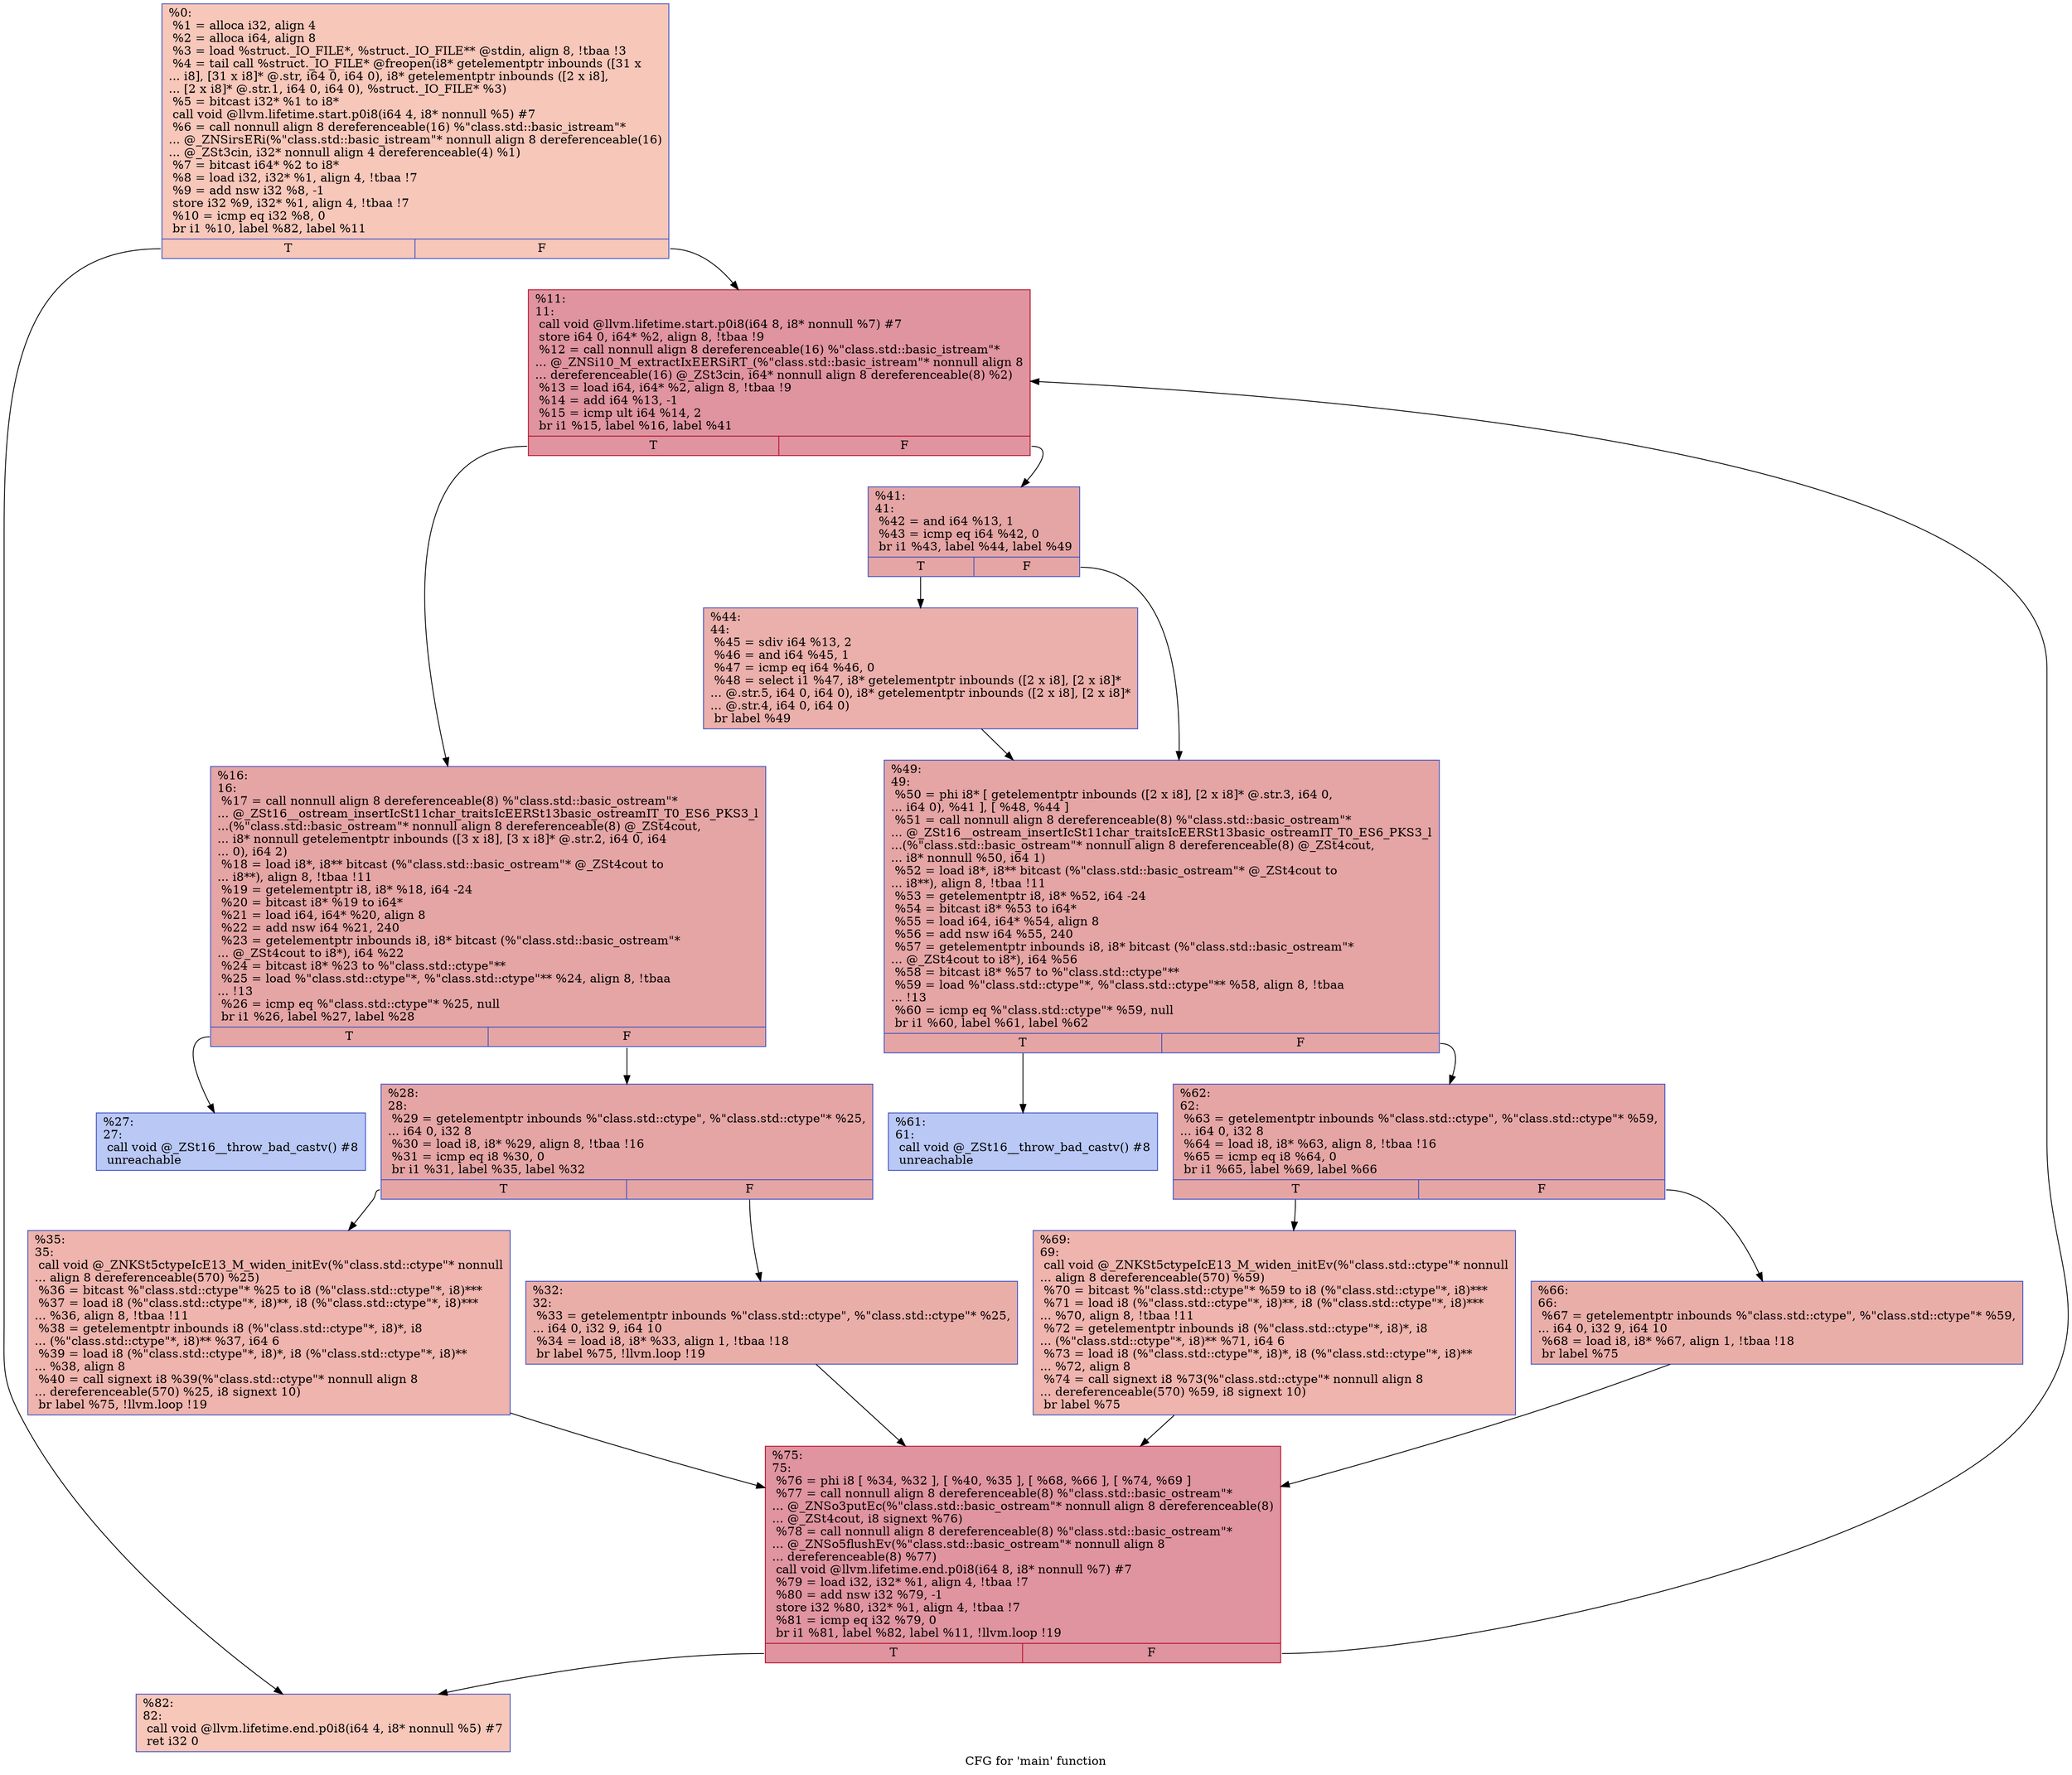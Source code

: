 digraph "CFG for 'main' function" {
	label="CFG for 'main' function";

	Node0x5585e231c7f0 [shape=record,color="#3d50c3ff", style=filled, fillcolor="#ec7f6370",label="{%0:\l  %1 = alloca i32, align 4\l  %2 = alloca i64, align 8\l  %3 = load %struct._IO_FILE*, %struct._IO_FILE** @stdin, align 8, !tbaa !3\l  %4 = tail call %struct._IO_FILE* @freopen(i8* getelementptr inbounds ([31 x\l... i8], [31 x i8]* @.str, i64 0, i64 0), i8* getelementptr inbounds ([2 x i8],\l... [2 x i8]* @.str.1, i64 0, i64 0), %struct._IO_FILE* %3)\l  %5 = bitcast i32* %1 to i8*\l  call void @llvm.lifetime.start.p0i8(i64 4, i8* nonnull %5) #7\l  %6 = call nonnull align 8 dereferenceable(16) %\"class.std::basic_istream\"*\l... @_ZNSirsERi(%\"class.std::basic_istream\"* nonnull align 8 dereferenceable(16)\l... @_ZSt3cin, i32* nonnull align 4 dereferenceable(4) %1)\l  %7 = bitcast i64* %2 to i8*\l  %8 = load i32, i32* %1, align 4, !tbaa !7\l  %9 = add nsw i32 %8, -1\l  store i32 %9, i32* %1, align 4, !tbaa !7\l  %10 = icmp eq i32 %8, 0\l  br i1 %10, label %82, label %11\l|{<s0>T|<s1>F}}"];
	Node0x5585e231c7f0:s0 -> Node0x5585e231da10;
	Node0x5585e231c7f0:s1 -> Node0x5585e231fb40;
	Node0x5585e231fb40 [shape=record,color="#b70d28ff", style=filled, fillcolor="#b70d2870",label="{%11:\l11:                                               \l  call void @llvm.lifetime.start.p0i8(i64 8, i8* nonnull %7) #7\l  store i64 0, i64* %2, align 8, !tbaa !9\l  %12 = call nonnull align 8 dereferenceable(16) %\"class.std::basic_istream\"*\l... @_ZNSi10_M_extractIxEERSiRT_(%\"class.std::basic_istream\"* nonnull align 8\l... dereferenceable(16) @_ZSt3cin, i64* nonnull align 8 dereferenceable(8) %2)\l  %13 = load i64, i64* %2, align 8, !tbaa !9\l  %14 = add i64 %13, -1\l  %15 = icmp ult i64 %14, 2\l  br i1 %15, label %16, label %41\l|{<s0>T|<s1>F}}"];
	Node0x5585e231fb40:s0 -> Node0x5585e2320a20;
	Node0x5585e231fb40:s1 -> Node0x5585e2320ab0;
	Node0x5585e2320a20 [shape=record,color="#3d50c3ff", style=filled, fillcolor="#c5333470",label="{%16:\l16:                                               \l  %17 = call nonnull align 8 dereferenceable(8) %\"class.std::basic_ostream\"*\l... @_ZSt16__ostream_insertIcSt11char_traitsIcEERSt13basic_ostreamIT_T0_ES6_PKS3_l\l...(%\"class.std::basic_ostream\"* nonnull align 8 dereferenceable(8) @_ZSt4cout,\l... i8* nonnull getelementptr inbounds ([3 x i8], [3 x i8]* @.str.2, i64 0, i64\l... 0), i64 2)\l  %18 = load i8*, i8** bitcast (%\"class.std::basic_ostream\"* @_ZSt4cout to\l... i8**), align 8, !tbaa !11\l  %19 = getelementptr i8, i8* %18, i64 -24\l  %20 = bitcast i8* %19 to i64*\l  %21 = load i64, i64* %20, align 8\l  %22 = add nsw i64 %21, 240\l  %23 = getelementptr inbounds i8, i8* bitcast (%\"class.std::basic_ostream\"*\l... @_ZSt4cout to i8*), i64 %22\l  %24 = bitcast i8* %23 to %\"class.std::ctype\"**\l  %25 = load %\"class.std::ctype\"*, %\"class.std::ctype\"** %24, align 8, !tbaa\l... !13\l  %26 = icmp eq %\"class.std::ctype\"* %25, null\l  br i1 %26, label %27, label %28\l|{<s0>T|<s1>F}}"];
	Node0x5585e2320a20:s0 -> Node0x5585e2321570;
	Node0x5585e2320a20:s1 -> Node0x5585e2321600;
	Node0x5585e2321570 [shape=record,color="#3d50c3ff", style=filled, fillcolor="#6282ea70",label="{%27:\l27:                                               \l  call void @_ZSt16__throw_bad_castv() #8\l  unreachable\l}"];
	Node0x5585e2321600 [shape=record,color="#3d50c3ff", style=filled, fillcolor="#c5333470",label="{%28:\l28:                                               \l  %29 = getelementptr inbounds %\"class.std::ctype\", %\"class.std::ctype\"* %25,\l... i64 0, i32 8\l  %30 = load i8, i8* %29, align 8, !tbaa !16\l  %31 = icmp eq i8 %30, 0\l  br i1 %31, label %35, label %32\l|{<s0>T|<s1>F}}"];
	Node0x5585e2321600:s0 -> Node0x5585e2321c20;
	Node0x5585e2321600:s1 -> Node0x5585e2321cb0;
	Node0x5585e2321cb0 [shape=record,color="#3d50c3ff", style=filled, fillcolor="#d0473d70",label="{%32:\l32:                                               \l  %33 = getelementptr inbounds %\"class.std::ctype\", %\"class.std::ctype\"* %25,\l... i64 0, i32 9, i64 10\l  %34 = load i8, i8* %33, align 1, !tbaa !18\l  br label %75, !llvm.loop !19\l}"];
	Node0x5585e2321cb0 -> Node0x5585e23221b0;
	Node0x5585e2321c20 [shape=record,color="#3d50c3ff", style=filled, fillcolor="#d8564670",label="{%35:\l35:                                               \l  call void @_ZNKSt5ctypeIcE13_M_widen_initEv(%\"class.std::ctype\"* nonnull\l... align 8 dereferenceable(570) %25)\l  %36 = bitcast %\"class.std::ctype\"* %25 to i8 (%\"class.std::ctype\"*, i8)***\l  %37 = load i8 (%\"class.std::ctype\"*, i8)**, i8 (%\"class.std::ctype\"*, i8)***\l... %36, align 8, !tbaa !11\l  %38 = getelementptr inbounds i8 (%\"class.std::ctype\"*, i8)*, i8\l... (%\"class.std::ctype\"*, i8)** %37, i64 6\l  %39 = load i8 (%\"class.std::ctype\"*, i8)*, i8 (%\"class.std::ctype\"*, i8)**\l... %38, align 8\l  %40 = call signext i8 %39(%\"class.std::ctype\"* nonnull align 8\l... dereferenceable(570) %25, i8 signext 10)\l  br label %75, !llvm.loop !19\l}"];
	Node0x5585e2321c20 -> Node0x5585e23221b0;
	Node0x5585e2320ab0 [shape=record,color="#3d50c3ff", style=filled, fillcolor="#c5333470",label="{%41:\l41:                                               \l  %42 = and i64 %13, 1\l  %43 = icmp eq i64 %42, 0\l  br i1 %43, label %44, label %49\l|{<s0>T|<s1>F}}"];
	Node0x5585e2320ab0:s0 -> Node0x5585e23237e0;
	Node0x5585e2320ab0:s1 -> Node0x5585e2323830;
	Node0x5585e23237e0 [shape=record,color="#3d50c3ff", style=filled, fillcolor="#d24b4070",label="{%44:\l44:                                               \l  %45 = sdiv i64 %13, 2\l  %46 = and i64 %45, 1\l  %47 = icmp eq i64 %46, 0\l  %48 = select i1 %47, i8* getelementptr inbounds ([2 x i8], [2 x i8]*\l... @.str.5, i64 0, i64 0), i8* getelementptr inbounds ([2 x i8], [2 x i8]*\l... @.str.4, i64 0, i64 0)\l  br label %49\l}"];
	Node0x5585e23237e0 -> Node0x5585e2323830;
	Node0x5585e2323830 [shape=record,color="#3d50c3ff", style=filled, fillcolor="#c5333470",label="{%49:\l49:                                               \l  %50 = phi i8* [ getelementptr inbounds ([2 x i8], [2 x i8]* @.str.3, i64 0,\l... i64 0), %41 ], [ %48, %44 ]\l  %51 = call nonnull align 8 dereferenceable(8) %\"class.std::basic_ostream\"*\l... @_ZSt16__ostream_insertIcSt11char_traitsIcEERSt13basic_ostreamIT_T0_ES6_PKS3_l\l...(%\"class.std::basic_ostream\"* nonnull align 8 dereferenceable(8) @_ZSt4cout,\l... i8* nonnull %50, i64 1)\l  %52 = load i8*, i8** bitcast (%\"class.std::basic_ostream\"* @_ZSt4cout to\l... i8**), align 8, !tbaa !11\l  %53 = getelementptr i8, i8* %52, i64 -24\l  %54 = bitcast i8* %53 to i64*\l  %55 = load i64, i64* %54, align 8\l  %56 = add nsw i64 %55, 240\l  %57 = getelementptr inbounds i8, i8* bitcast (%\"class.std::basic_ostream\"*\l... @_ZSt4cout to i8*), i64 %56\l  %58 = bitcast i8* %57 to %\"class.std::ctype\"**\l  %59 = load %\"class.std::ctype\"*, %\"class.std::ctype\"** %58, align 8, !tbaa\l... !13\l  %60 = icmp eq %\"class.std::ctype\"* %59, null\l  br i1 %60, label %61, label %62\l|{<s0>T|<s1>F}}"];
	Node0x5585e2323830:s0 -> Node0x5585e2324a80;
	Node0x5585e2323830:s1 -> Node0x5585e2324ad0;
	Node0x5585e2324a80 [shape=record,color="#3d50c3ff", style=filled, fillcolor="#6282ea70",label="{%61:\l61:                                               \l  call void @_ZSt16__throw_bad_castv() #8\l  unreachable\l}"];
	Node0x5585e2324ad0 [shape=record,color="#3d50c3ff", style=filled, fillcolor="#c5333470",label="{%62:\l62:                                               \l  %63 = getelementptr inbounds %\"class.std::ctype\", %\"class.std::ctype\"* %59,\l... i64 0, i32 8\l  %64 = load i8, i8* %63, align 8, !tbaa !16\l  %65 = icmp eq i8 %64, 0\l  br i1 %65, label %69, label %66\l|{<s0>T|<s1>F}}"];
	Node0x5585e2324ad0:s0 -> Node0x5585e2325900;
	Node0x5585e2324ad0:s1 -> Node0x5585e2325950;
	Node0x5585e2325950 [shape=record,color="#3d50c3ff", style=filled, fillcolor="#d0473d70",label="{%66:\l66:                                               \l  %67 = getelementptr inbounds %\"class.std::ctype\", %\"class.std::ctype\"* %59,\l... i64 0, i32 9, i64 10\l  %68 = load i8, i8* %67, align 1, !tbaa !18\l  br label %75\l}"];
	Node0x5585e2325950 -> Node0x5585e23221b0;
	Node0x5585e2325900 [shape=record,color="#3d50c3ff", style=filled, fillcolor="#d8564670",label="{%69:\l69:                                               \l  call void @_ZNKSt5ctypeIcE13_M_widen_initEv(%\"class.std::ctype\"* nonnull\l... align 8 dereferenceable(570) %59)\l  %70 = bitcast %\"class.std::ctype\"* %59 to i8 (%\"class.std::ctype\"*, i8)***\l  %71 = load i8 (%\"class.std::ctype\"*, i8)**, i8 (%\"class.std::ctype\"*, i8)***\l... %70, align 8, !tbaa !11\l  %72 = getelementptr inbounds i8 (%\"class.std::ctype\"*, i8)*, i8\l... (%\"class.std::ctype\"*, i8)** %71, i64 6\l  %73 = load i8 (%\"class.std::ctype\"*, i8)*, i8 (%\"class.std::ctype\"*, i8)**\l... %72, align 8\l  %74 = call signext i8 %73(%\"class.std::ctype\"* nonnull align 8\l... dereferenceable(570) %59, i8 signext 10)\l  br label %75\l}"];
	Node0x5585e2325900 -> Node0x5585e23221b0;
	Node0x5585e23221b0 [shape=record,color="#b70d28ff", style=filled, fillcolor="#b70d2870",label="{%75:\l75:                                               \l  %76 = phi i8 [ %34, %32 ], [ %40, %35 ], [ %68, %66 ], [ %74, %69 ]\l  %77 = call nonnull align 8 dereferenceable(8) %\"class.std::basic_ostream\"*\l... @_ZNSo3putEc(%\"class.std::basic_ostream\"* nonnull align 8 dereferenceable(8)\l... @_ZSt4cout, i8 signext %76)\l  %78 = call nonnull align 8 dereferenceable(8) %\"class.std::basic_ostream\"*\l... @_ZNSo5flushEv(%\"class.std::basic_ostream\"* nonnull align 8\l... dereferenceable(8) %77)\l  call void @llvm.lifetime.end.p0i8(i64 8, i8* nonnull %7) #7\l  %79 = load i32, i32* %1, align 4, !tbaa !7\l  %80 = add nsw i32 %79, -1\l  store i32 %80, i32* %1, align 4, !tbaa !7\l  %81 = icmp eq i32 %79, 0\l  br i1 %81, label %82, label %11, !llvm.loop !19\l|{<s0>T|<s1>F}}"];
	Node0x5585e23221b0:s0 -> Node0x5585e231da10;
	Node0x5585e23221b0:s1 -> Node0x5585e231fb40;
	Node0x5585e231da10 [shape=record,color="#3d50c3ff", style=filled, fillcolor="#ec7f6370",label="{%82:\l82:                                               \l  call void @llvm.lifetime.end.p0i8(i64 4, i8* nonnull %5) #7\l  ret i32 0\l}"];
}
